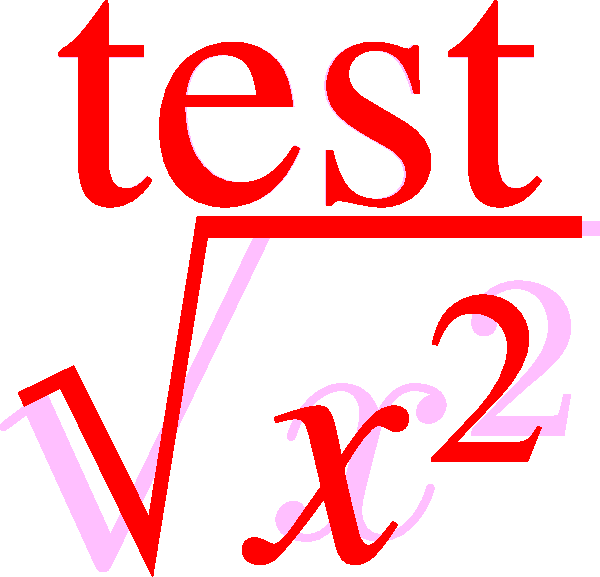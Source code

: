 size(300);

fill(texpath(Label("test",TimesRoman())),pink);
fill(texpath(Label("test",fontcommand('.fam T\n.ps 12')),tex=false),red);

pair z=10S;

fill(texpath(Label("$ \sqrt{x^2} $",z,TimesRoman())),pink);
fill(texpath(Label("$ sqrt {x sup 2} $",z,fontcommand('.fam T\n.ps 12')),
             tex=false),red);
